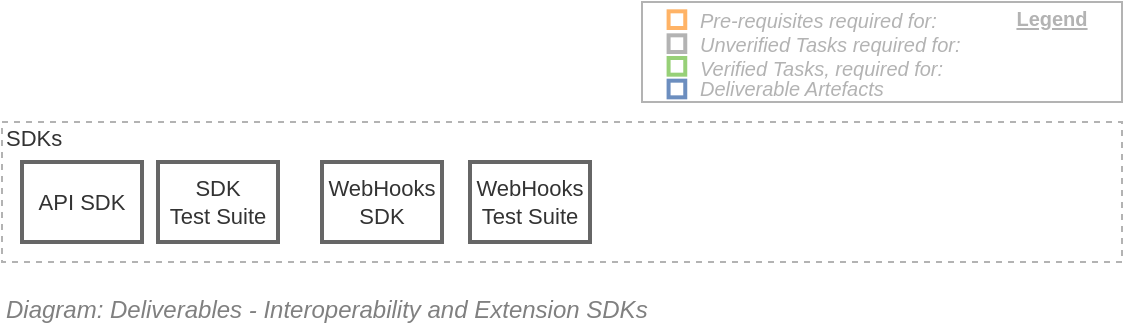 <mxfile version="17.5.0" type="google"><diagram id="HVAlmkG3qYTpZ2RuRQat" name="SDKs"><mxGraphModel grid="1" page="1" gridSize="10" guides="1" tooltips="1" connect="1" arrows="1" fold="1" pageScale="1" pageWidth="827" pageHeight="1169" math="0" shadow="0"><root><mxCell id="C0btRejbU1ePYCGK44Ks-0"/><mxCell id="C0btRejbU1ePYCGK44Ks-1" value="Diagram" parent="C0btRejbU1ePYCGK44Ks-0"/><mxCell id="C0btRejbU1ePYCGK44Ks-2" value="SDKs" style="rounded=0;whiteSpace=wrap;html=1;shadow=0;glass=0;comic=0;strokeColor=#B3B3B3;fillColor=none;fontSize=11;align=left;fontColor=#333333;recursiveResize=0;container=1;collapsible=0;verticalAlign=top;spacing=2;spacingTop=-5;dashed=1;" vertex="1" parent="C0btRejbU1ePYCGK44Ks-1"><mxGeometry x="120" y="220" width="560" height="70" as="geometry"/></mxCell><mxCell id="C0btRejbU1ePYCGK44Ks-3" value="API SDK" style="rounded=0;whiteSpace=wrap;html=1;shadow=0;glass=0;comic=0;strokeColor=#666666;fontSize=11;align=center;fontColor=#333333;recursiveResize=0;container=1;collapsible=0;strokeWidth=2;fillColor=none;" vertex="1" parent="C0btRejbU1ePYCGK44Ks-2"><mxGeometry x="10" y="20" width="60" height="40" as="geometry"/></mxCell><mxCell id="C0btRejbU1ePYCGK44Ks-4" value="SDK&lt;br&gt;Test Suite" style="rounded=0;whiteSpace=wrap;html=1;shadow=0;glass=0;comic=0;strokeColor=#666666;fontSize=11;align=center;fontColor=#333333;recursiveResize=0;container=1;collapsible=0;strokeWidth=2;fillColor=none;" vertex="1" parent="C0btRejbU1ePYCGK44Ks-2"><mxGeometry x="78" y="20" width="60" height="40" as="geometry"/></mxCell><mxCell id="9z_eCYMit0b2tY6Hoz6U-0" value="WebHooks&lt;br&gt;SDK" style="rounded=0;whiteSpace=wrap;html=1;shadow=0;glass=0;comic=0;strokeColor=#666666;fontSize=11;align=center;fontColor=#333333;recursiveResize=0;container=1;collapsible=0;strokeWidth=2;fillColor=none;" vertex="1" parent="C0btRejbU1ePYCGK44Ks-2"><mxGeometry x="160" y="20" width="60" height="40" as="geometry"/></mxCell><mxCell id="9z_eCYMit0b2tY6Hoz6U-1" value="WebHooks&lt;br&gt;Test Suite" style="rounded=0;whiteSpace=wrap;html=1;shadow=0;glass=0;comic=0;strokeColor=#666666;fontSize=11;align=center;fontColor=#333333;recursiveResize=0;container=1;collapsible=0;strokeWidth=2;fillColor=none;" vertex="1" parent="C0btRejbU1ePYCGK44Ks-2"><mxGeometry x="234" y="20" width="60" height="40" as="geometry"/></mxCell><mxCell id="qP_F_3SH6JJFbq2egjga-0" value="Legend" parent="C0btRejbU1ePYCGK44Ks-0"/><mxCell id="qP_F_3SH6JJFbq2egjga-1" value="" style="rounded=0;whiteSpace=wrap;html=1;fontSize=10;align=left;container=1;collapsible=0;fontColor=#B3B3B3;strokeColor=#B3B3B3;" vertex="1" parent="qP_F_3SH6JJFbq2egjga-0"><mxGeometry x="440" y="160" width="240" height="50" as="geometry"/></mxCell><mxCell id="qP_F_3SH6JJFbq2egjga-2" value="" style="whiteSpace=wrap;html=1;aspect=fixed;fillColor=none;fontSize=10;align=left;fontStyle=2;strokeWidth=2;strokeColor=#FFB366;" vertex="1" parent="qP_F_3SH6JJFbq2egjga-1"><mxGeometry x="13.294" y="4.667" width="8.333" height="8.333" as="geometry"/></mxCell><mxCell id="qP_F_3SH6JJFbq2egjga-3" value="" style="whiteSpace=wrap;html=1;aspect=fixed;fillColor=none;fontSize=10;align=left;fontStyle=2;strokeWidth=2;strokeColor=#97D077;" vertex="1" parent="qP_F_3SH6JJFbq2egjga-1"><mxGeometry x="13.294" y="28" width="8.333" height="8.333" as="geometry"/></mxCell><mxCell id="qP_F_3SH6JJFbq2egjga-4" value="" style="whiteSpace=wrap;html=1;aspect=fixed;strokeColor=#6c8ebf;fontSize=10;align=left;fontStyle=2;strokeWidth=2;fillColor=none;" vertex="1" parent="qP_F_3SH6JJFbq2egjga-1"><mxGeometry x="13.294" y="39.333" width="8.333" height="8.333" as="geometry"/></mxCell><mxCell id="qP_F_3SH6JJFbq2egjga-5" value="Pre-requisites required for:" style="text;html=1;strokeColor=none;fillColor=none;align=left;verticalAlign=middle;whiteSpace=wrap;rounded=0;fontSize=10;fontStyle=2;fontColor=#B3B3B3;" vertex="1" parent="qP_F_3SH6JJFbq2egjga-1"><mxGeometry x="26.595" y="4.667" width="213.405" height="8.333" as="geometry"/></mxCell><mxCell id="qP_F_3SH6JJFbq2egjga-6" value="Verified Tasks, required for:" style="text;html=1;strokeColor=none;fillColor=none;align=left;verticalAlign=middle;whiteSpace=wrap;rounded=0;fontSize=10;fontStyle=2;fontColor=#B3B3B3;" vertex="1" parent="qP_F_3SH6JJFbq2egjga-1"><mxGeometry x="26.59" y="30" width="213.41" height="6.33" as="geometry"/></mxCell><mxCell id="qP_F_3SH6JJFbq2egjga-7" value="Deliverable Artefacts" style="text;html=1;strokeColor=none;fillColor=none;align=left;verticalAlign=middle;whiteSpace=wrap;rounded=0;fontSize=10;fontStyle=2;fontColor=#B3B3B3;" vertex="1" parent="qP_F_3SH6JJFbq2egjga-1"><mxGeometry x="26.595" y="39.333" width="213.405" height="8.333" as="geometry"/></mxCell><mxCell id="qP_F_3SH6JJFbq2egjga-8" value="Legend" style="text;html=1;strokeColor=none;fillColor=none;align=center;verticalAlign=middle;whiteSpace=wrap;rounded=0;fontSize=10;fontStyle=5;fontColor=#B3B3B3;" vertex="1" parent="qP_F_3SH6JJFbq2egjga-1"><mxGeometry x="180" width="50" height="16.67" as="geometry"/></mxCell><mxCell id="qP_F_3SH6JJFbq2egjga-9" value="" style="whiteSpace=wrap;html=1;aspect=fixed;fontSize=10;align=left;fontStyle=2;strokeWidth=2;fontColor=#333333;fillColor=none;strokeColor=#B3B3B3;" vertex="1" parent="qP_F_3SH6JJFbq2egjga-1"><mxGeometry x="13.294" y="16.667" width="8.333" height="8.333" as="geometry"/></mxCell><mxCell id="qP_F_3SH6JJFbq2egjga-10" value="Unverified Tasks required for:" style="text;html=1;strokeColor=none;fillColor=none;align=left;verticalAlign=middle;whiteSpace=wrap;rounded=0;fontSize=10;fontStyle=2;fontColor=#B3B3B3;" vertex="1" parent="qP_F_3SH6JJFbq2egjga-1"><mxGeometry x="26.595" y="16.667" width="213.405" height="8.333" as="geometry"/></mxCell><mxCell id="HMQnPqCsI31TT7PLndJ0-0" value="Title/Diagram" parent="C0btRejbU1ePYCGK44Ks-0"/><mxCell id="PLlVkvp7n-R01S92tC0v-0" value="&lt;font style=&quot;font-size: 12px&quot;&gt;Diagram: Deliverables - Interoperability and Extension SDKs&lt;br&gt;&lt;/font&gt;" style="text;strokeColor=none;fillColor=none;html=1;fontSize=24;fontStyle=2;verticalAlign=middle;align=left;shadow=0;glass=0;comic=0;opacity=30;fontColor=#808080;rounded=0;" vertex="1" parent="HMQnPqCsI31TT7PLndJ0-0"><mxGeometry x="120" y="300" width="520" height="20" as="geometry"/></mxCell></root></mxGraphModel></diagram></mxfile>